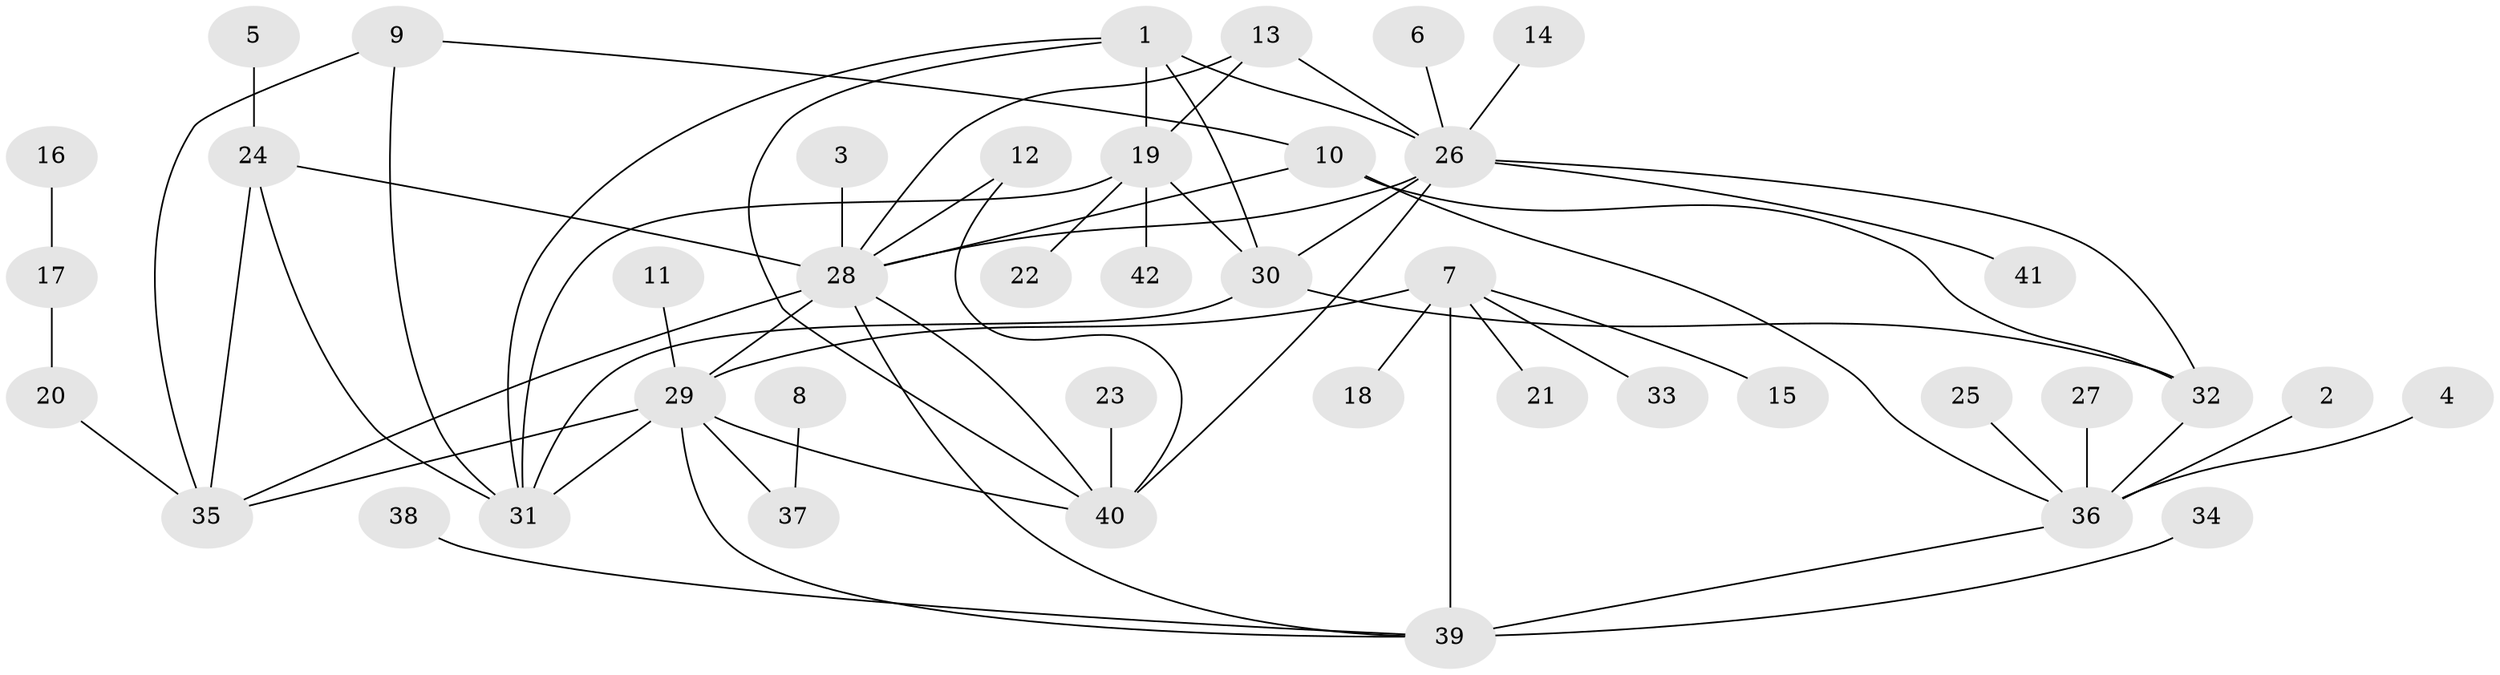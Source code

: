 // original degree distribution, {6: 0.07142857142857142, 4: 0.047619047619047616, 8: 0.03571428571428571, 11: 0.011904761904761904, 10: 0.023809523809523808, 3: 0.08333333333333333, 9: 0.011904761904761904, 5: 0.023809523809523808, 7: 0.011904761904761904, 2: 0.17857142857142858, 1: 0.5}
// Generated by graph-tools (version 1.1) at 2025/26/03/09/25 03:26:47]
// undirected, 42 vertices, 63 edges
graph export_dot {
graph [start="1"]
  node [color=gray90,style=filled];
  1;
  2;
  3;
  4;
  5;
  6;
  7;
  8;
  9;
  10;
  11;
  12;
  13;
  14;
  15;
  16;
  17;
  18;
  19;
  20;
  21;
  22;
  23;
  24;
  25;
  26;
  27;
  28;
  29;
  30;
  31;
  32;
  33;
  34;
  35;
  36;
  37;
  38;
  39;
  40;
  41;
  42;
  1 -- 19 [weight=1.0];
  1 -- 26 [weight=2.0];
  1 -- 30 [weight=1.0];
  1 -- 31 [weight=1.0];
  1 -- 40 [weight=1.0];
  2 -- 36 [weight=1.0];
  3 -- 28 [weight=1.0];
  4 -- 36 [weight=1.0];
  5 -- 24 [weight=1.0];
  6 -- 26 [weight=1.0];
  7 -- 15 [weight=1.0];
  7 -- 18 [weight=1.0];
  7 -- 21 [weight=1.0];
  7 -- 29 [weight=2.0];
  7 -- 33 [weight=1.0];
  7 -- 39 [weight=2.0];
  8 -- 37 [weight=1.0];
  9 -- 10 [weight=1.0];
  9 -- 31 [weight=1.0];
  9 -- 35 [weight=1.0];
  10 -- 28 [weight=1.0];
  10 -- 32 [weight=2.0];
  10 -- 36 [weight=1.0];
  11 -- 29 [weight=1.0];
  12 -- 28 [weight=1.0];
  12 -- 40 [weight=1.0];
  13 -- 19 [weight=1.0];
  13 -- 26 [weight=1.0];
  13 -- 28 [weight=1.0];
  14 -- 26 [weight=1.0];
  16 -- 17 [weight=1.0];
  17 -- 20 [weight=1.0];
  19 -- 22 [weight=1.0];
  19 -- 30 [weight=1.0];
  19 -- 31 [weight=1.0];
  19 -- 42 [weight=1.0];
  20 -- 35 [weight=1.0];
  23 -- 40 [weight=1.0];
  24 -- 28 [weight=1.0];
  24 -- 31 [weight=1.0];
  24 -- 35 [weight=2.0];
  25 -- 36 [weight=1.0];
  26 -- 28 [weight=1.0];
  26 -- 30 [weight=1.0];
  26 -- 32 [weight=1.0];
  26 -- 40 [weight=2.0];
  26 -- 41 [weight=1.0];
  27 -- 36 [weight=1.0];
  28 -- 29 [weight=1.0];
  28 -- 35 [weight=2.0];
  28 -- 39 [weight=1.0];
  28 -- 40 [weight=1.0];
  29 -- 31 [weight=1.0];
  29 -- 35 [weight=1.0];
  29 -- 37 [weight=1.0];
  29 -- 39 [weight=1.0];
  29 -- 40 [weight=1.0];
  30 -- 31 [weight=1.0];
  30 -- 32 [weight=1.0];
  32 -- 36 [weight=2.0];
  34 -- 39 [weight=1.0];
  36 -- 39 [weight=1.0];
  38 -- 39 [weight=1.0];
}
